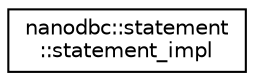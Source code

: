 digraph "Graphical Class Hierarchy"
{
 // LATEX_PDF_SIZE
  edge [fontname="Helvetica",fontsize="10",labelfontname="Helvetica",labelfontsize="10"];
  node [fontname="Helvetica",fontsize="10",shape=record];
  rankdir="LR";
  Node0 [label="nanodbc::statement\l::statement_impl",height=0.2,width=0.4,color="black", fillcolor="white", style="filled",URL="$classnanodbc_1_1statement_1_1statement__impl.html",tooltip=" "];
}
